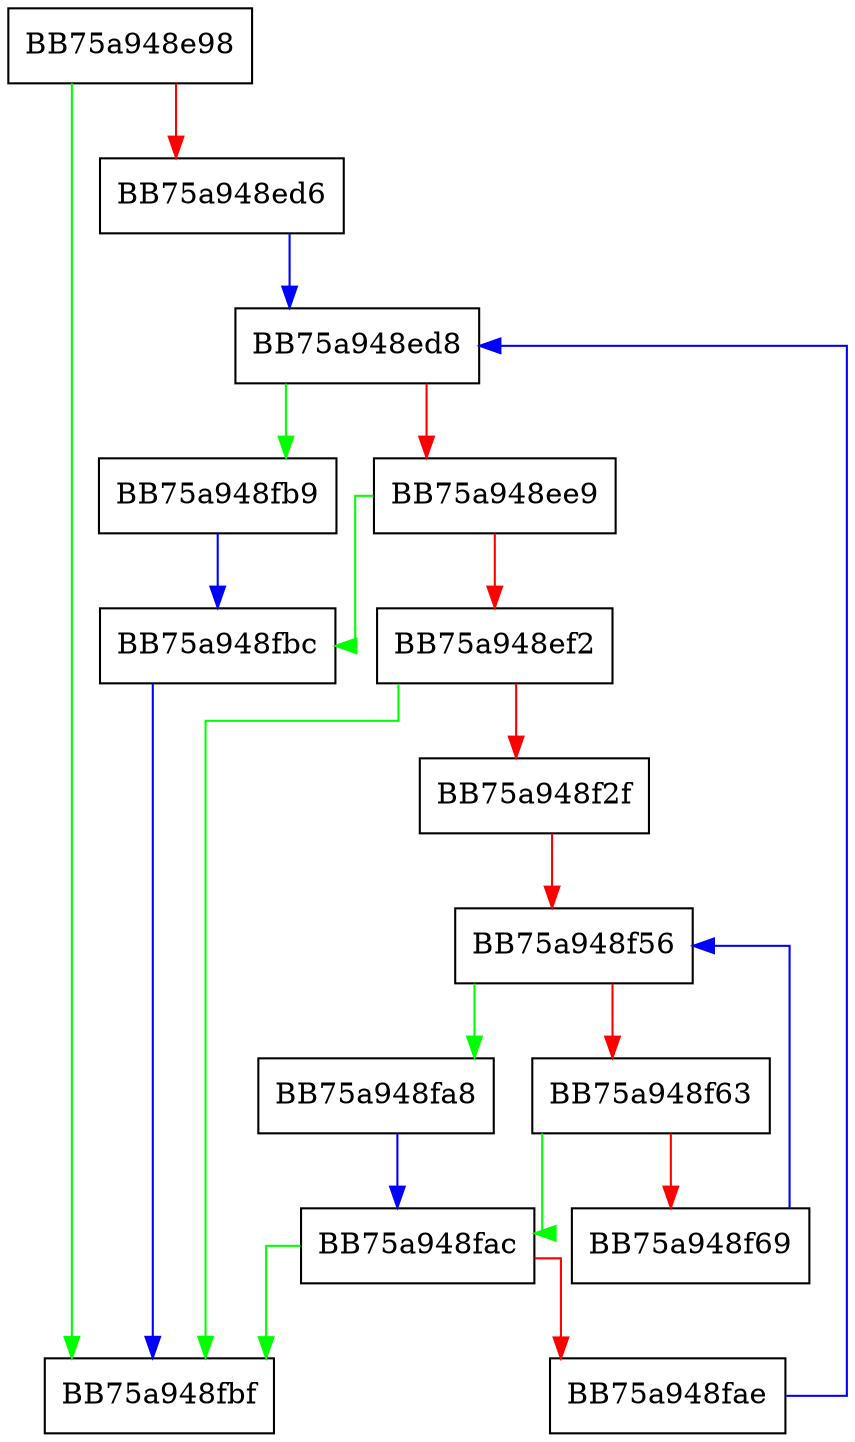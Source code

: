digraph load_cfi_table {
  node [shape="box"];
  graph [splines=ortho];
  BB75a948e98 -> BB75a948fbf [color="green"];
  BB75a948e98 -> BB75a948ed6 [color="red"];
  BB75a948ed6 -> BB75a948ed8 [color="blue"];
  BB75a948ed8 -> BB75a948fb9 [color="green"];
  BB75a948ed8 -> BB75a948ee9 [color="red"];
  BB75a948ee9 -> BB75a948fbc [color="green"];
  BB75a948ee9 -> BB75a948ef2 [color="red"];
  BB75a948ef2 -> BB75a948fbf [color="green"];
  BB75a948ef2 -> BB75a948f2f [color="red"];
  BB75a948f2f -> BB75a948f56 [color="red"];
  BB75a948f56 -> BB75a948fa8 [color="green"];
  BB75a948f56 -> BB75a948f63 [color="red"];
  BB75a948f63 -> BB75a948fac [color="green"];
  BB75a948f63 -> BB75a948f69 [color="red"];
  BB75a948f69 -> BB75a948f56 [color="blue"];
  BB75a948fa8 -> BB75a948fac [color="blue"];
  BB75a948fac -> BB75a948fbf [color="green"];
  BB75a948fac -> BB75a948fae [color="red"];
  BB75a948fae -> BB75a948ed8 [color="blue"];
  BB75a948fb9 -> BB75a948fbc [color="blue"];
  BB75a948fbc -> BB75a948fbf [color="blue"];
}